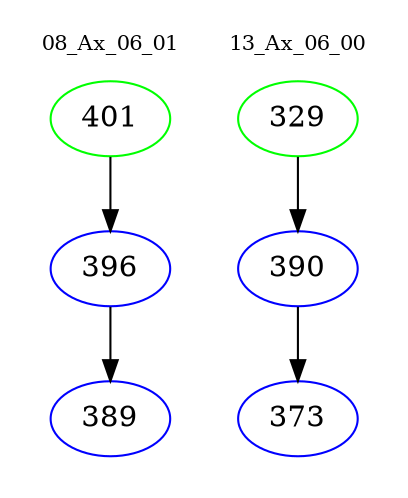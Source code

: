 digraph{
subgraph cluster_0 {
color = white
label = "08_Ax_06_01";
fontsize=10;
T0_401 [label="401", color="green"]
T0_401 -> T0_396 [color="black"]
T0_396 [label="396", color="blue"]
T0_396 -> T0_389 [color="black"]
T0_389 [label="389", color="blue"]
}
subgraph cluster_1 {
color = white
label = "13_Ax_06_00";
fontsize=10;
T1_329 [label="329", color="green"]
T1_329 -> T1_390 [color="black"]
T1_390 [label="390", color="blue"]
T1_390 -> T1_373 [color="black"]
T1_373 [label="373", color="blue"]
}
}
